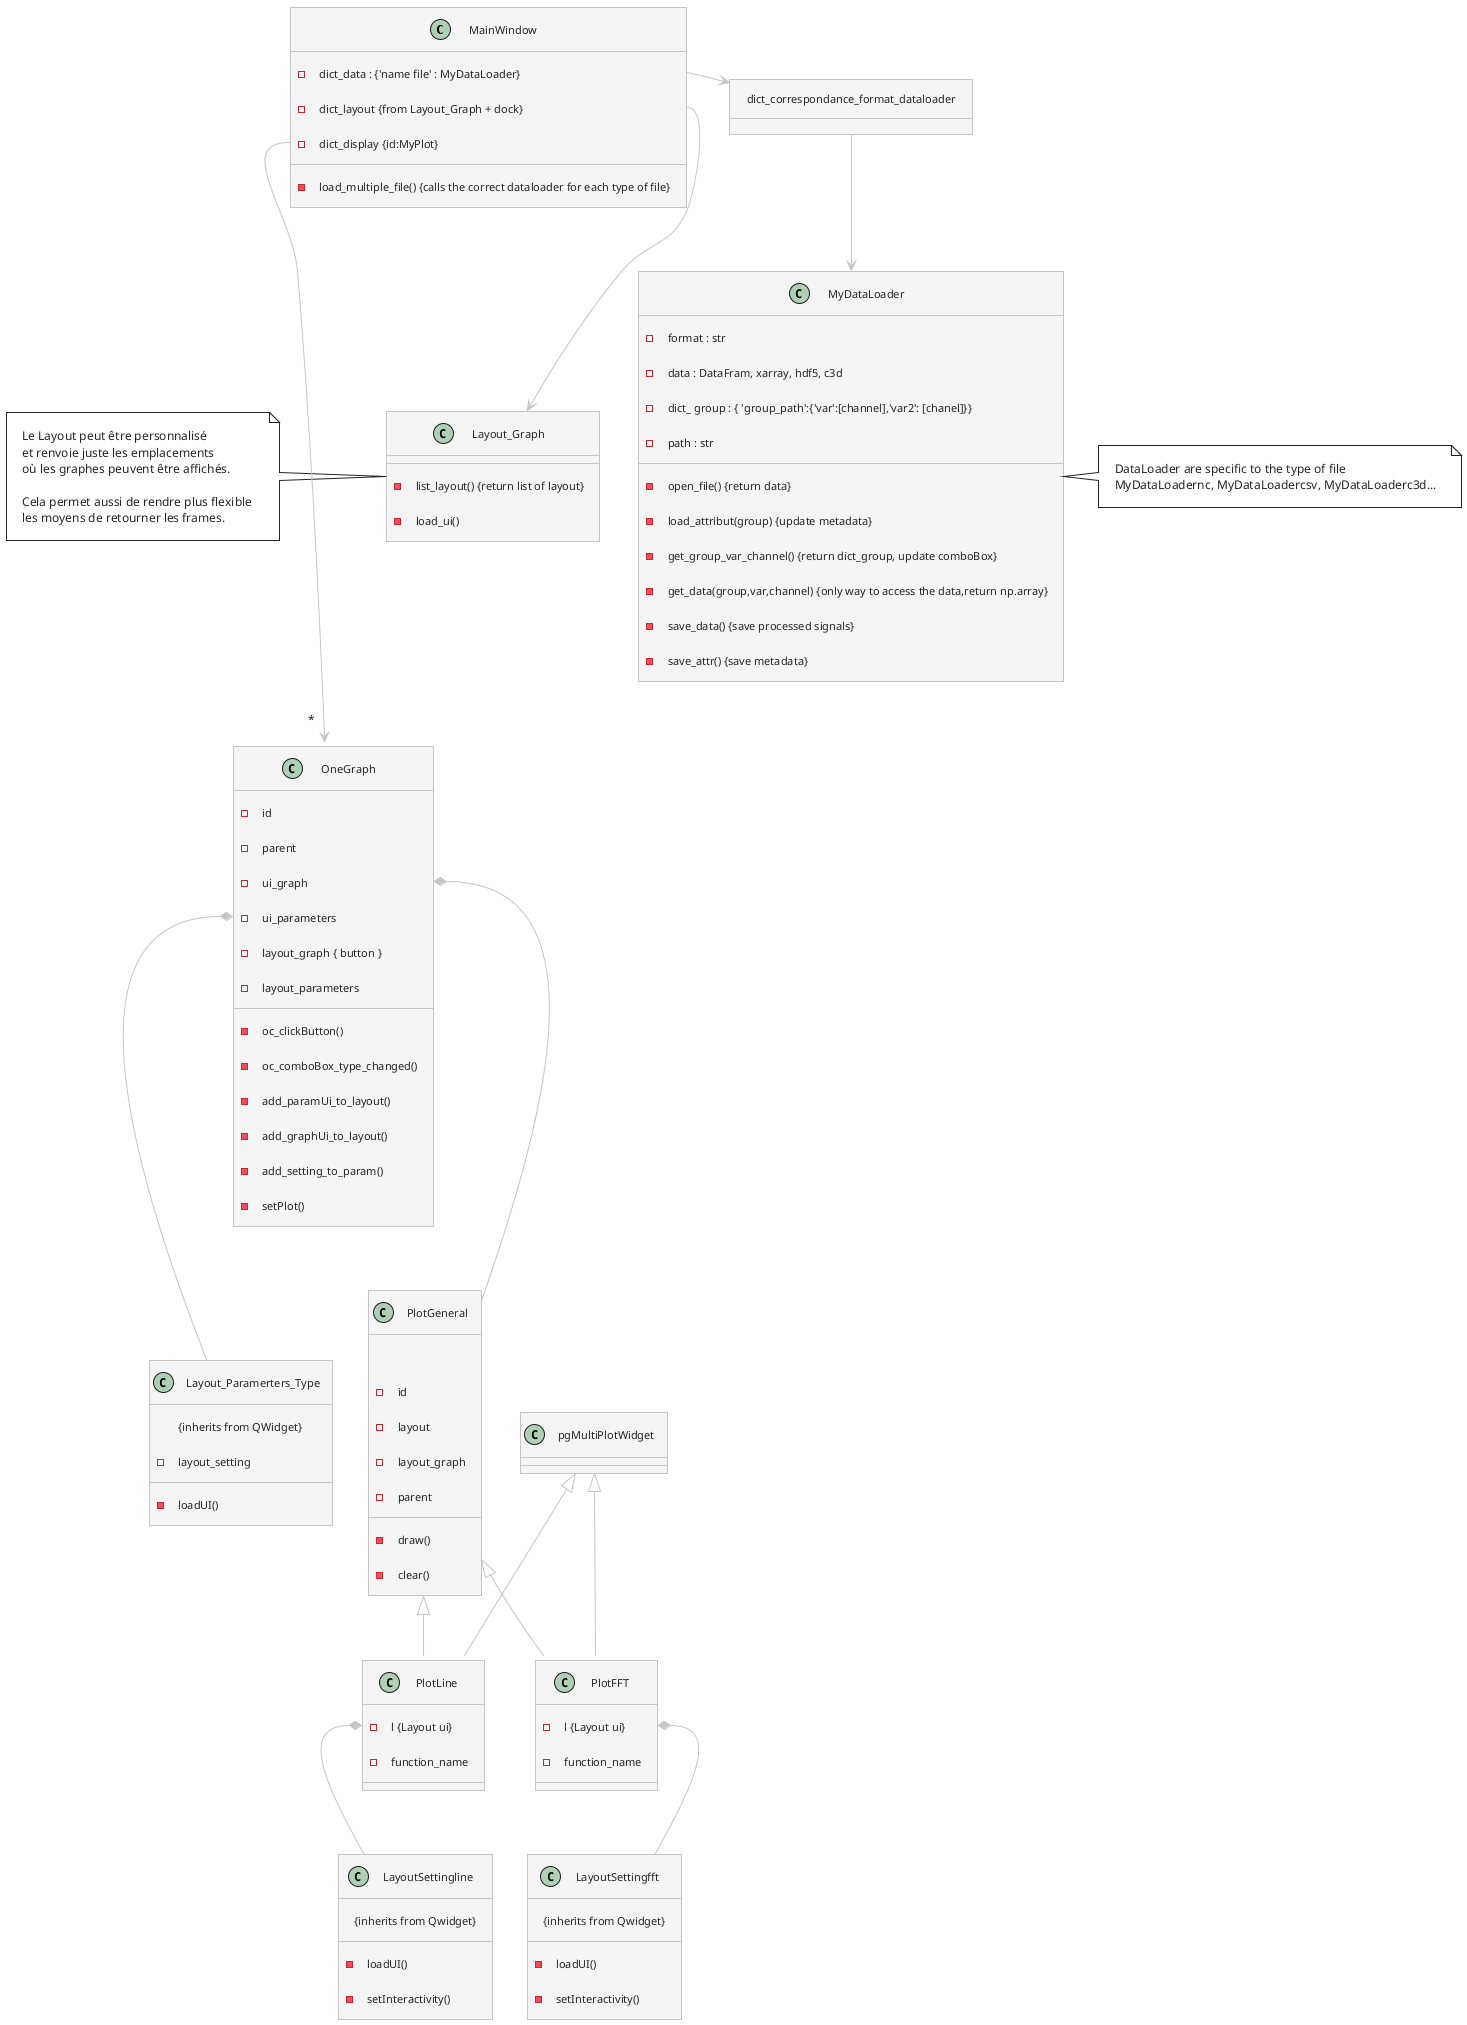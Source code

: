 @startuml
!theme carbon-gray
'class Parameters_win'

/'
Pour l'instant la fenêtre principale a une liste de graph 
propre à chaque layout affiché
sur lesquels les données sont affichées et changées en fonction du type
En supposant donc que tout s'affiche sur un Multiplotwidget

Changement de paradigme
La fenetre principale a une liste des types d'affichages souhaitées
chaques affichage à une fenêtre qui lui est propre

avant 
dict_display {id: graph } 
MainWindow --> graph
class graph{
    multiplot
    plot
}

desormais
dict_display {id: <s> graph </s> type } 

'/

class MainWindow{
    - dict_data : {'name file' : MyDataLoader}
    - dict_layout {from Layout_Graph + dock}
    - dict_display {id:MyPlot}
    - load_multiple_file() {calls the correct dataloader for each type of file}
}

object dict_correspondance_format_dataloader

class MyDataLoader{
    - format : str
    - data : DataFram, xarray, hdf5, c3d
    - dict_ group : { 'group_path':{'var':[channel],'var2': [chanel]}}
    - path : str
    - open_file() {return data}
    - load_attribut(group) {update metadata}
    - get_group_var_channel() {return dict_group, update comboBox}
    - get_data(group,var,channel) {only way to access the data,return np.array}
    - save_data() {save processed signals}
    - save_attr() {save metadata}
}
note right
DataLoader are specific to the type of file
MyDataLoadernc, MyDataLoadercsv, MyDataLoaderc3d...
end note

class Layout_Graph{
    - list_layout() {return list of layout}
    - load_ui()
}
note left
Le Layout peut être personnalisé
et renvoie juste les emplacements 
où les graphes peuvent être affichés.

Cela permet aussi de rendre plus flexible 
les moyens de retourner les frames.
end note





MainWindow::dict_layout --> Layout_Graph
MainWindow::data  -> dict_correspondance_format_dataloader
dict_correspondance_format_dataloader --> MyDataLoader
MainWindow::dict_display  --->"*" OneGraph


class OneGraph{
    -id
    -parent
    -ui_graph
    -ui_parameters
    -layout_graph { button }
    -layout_parameters
    - oc_clickButton()
    - oc_comboBox_type_changed()
    -add_paramUi_to_layout()
    -add_graphUi_to_layout()
    -add_setting_to_param()
    -setPlot()
}

class Layout_Paramerters_Type{
    {inherits from QWidget}
    -layout_setting
    -loadUI()
}


class LayoutSettingfft{
    {inherits from Qwidget}
    -loadUI()
    -setInteractivity()
}

class LayoutSettingline{
    {inherits from Qwidget}
    -loadUI()
    -setInteractivity()
}

class PlotGeneral{
    {abstract}
    -id 
    -layout
    -layout_graph
    -parent

    -draw()
    -clear()

}

class PlotLine{

    -l {Layout ui}
    -function_name

}

class PlotFFT{

    -l {Layout ui}
    -function_name

}

OneGraph::ui_graph *-- PlotGeneral
OneGraph::ui_parameters *-- Layout_Paramerters_Type


pgMultiPlotWidget <|--PlotLine
pgMultiPlotWidget <|--PlotFFT
PlotGeneral <|--PlotFFT
PlotGeneral <|--PlotLine

PlotLine::l *-- LayoutSettingline
PlotFFT::l *-- LayoutSettingfft


@enduml
